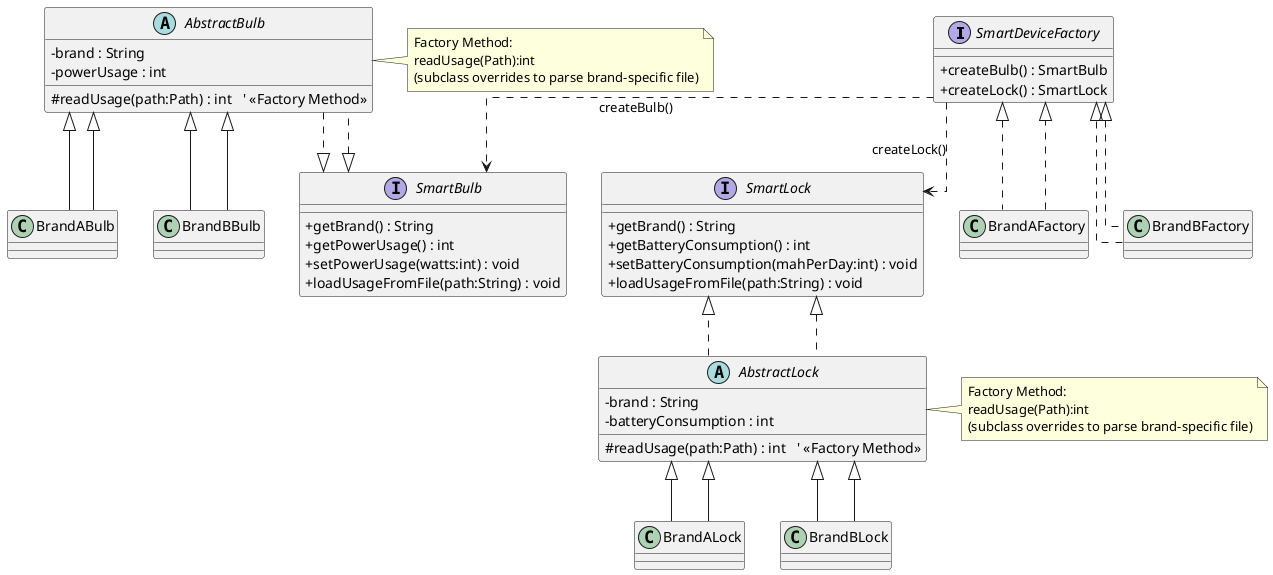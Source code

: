 @startuml
skinparam packageStyle rectangle
skinparam classAttributeIconSize 0
skinparam shadowing false
skinparam linetype ortho

' =============================
' Interfaces
' =============================
interface SmartDeviceFactory {
  + createBulb() : SmartBulb
  + createLock() : SmartLock
}

interface SmartBulb {
  + getBrand() : String
  + getPowerUsage() : int
  + setPowerUsage(watts:int) : void
  + loadUsageFromFile(path:String) : void
}

interface SmartLock {
  + getBrand() : String
  + getBatteryConsumption() : int
  + setBatteryConsumption(mahPerDay:int) : void
  + loadUsageFromFile(path:String) : void
}

' =============================
' Abstract products (Factory Method lives here)
' =============================
abstract class AbstractBulb implements SmartBulb {
  - brand : String
  - powerUsage : int
  # readUsage(path:Path) : int   ' <<Factory Method>>
}

abstract class AbstractLock implements SmartLock {
  - brand : String
  - batteryConsumption : int
  # readUsage(path:Path) : int   ' <<Factory Method>>
}

note right of AbstractBulb
  Factory Method:
  readUsage(Path):int
  (subclass overrides to parse brand-specific file)
end note

note right of AbstractLock
  Factory Method:
  readUsage(Path):int
  (subclass overrides to parse brand-specific file)
end note

' =============================
' Concrete products
' =============================
class BrandABulb extends AbstractBulb
class BrandALock extends AbstractLock

class BrandBBulb extends AbstractBulb
class BrandBLock extends AbstractLock

' =============================
' Concrete factories
' =============================
class BrandAFactory implements SmartDeviceFactory
class BrandBFactory implements SmartDeviceFactory

' =============================
' Relationships
' =============================
SmartDeviceFactory ..> SmartBulb : createBulb()
SmartDeviceFactory ..> SmartLock : createLock()

BrandAFactory ..|> SmartDeviceFactory
BrandBFactory ..|> SmartDeviceFactory

AbstractBulb ..|> SmartBulb
AbstractLock ..|> SmartLock

BrandABulb --|> AbstractBulb
BrandALock --|> AbstractLock
BrandBBulb --|> AbstractBulb
BrandBLock --|> AbstractLock

@enduml


---

```mermaid
classDiagram
  direction TB
  class SmartDeviceFactory {
    <<interface>>
    + createBulb() SmartBulb
    + createLock() SmartLock
  }
  class SmartBulb {
    <<interface>>
    + getBrand() String
    + getPowerUsage() int
    + setPowerUsage(int)
    + loadUsageFromFile(String)
  }
  class SmartLock {
    <<interface>>
    + getBrand() String
    + getBatteryConsumption() int
    + setBatteryConsumption(int)
    + loadUsageFromFile(String)
  }
  class AbstractBulb {
    <<abstract>>
    - brand String
    - powerUsage int
    # readUsage(Path) int
  }
  class AbstractLock {
    <<abstract>>
    - brand String
    - batteryConsumption int
    # readUsage(Path) int
  }
  class BrandABulb
  class BrandALock
  class BrandBBulb
  class BrandBLock
  class BrandAFactory
  class BrandBFactory

  SmartDeviceFactory <|.. BrandAFactory
  SmartDeviceFactory <|.. BrandBFactory

  SmartBulb <|.. AbstractBulb
  SmartLock <|.. AbstractLock

  AbstractBulb <|-- BrandABulb
  AbstractLock <|-- BrandALock
  AbstractBulb <|-- BrandBBulb
  AbstractLock <|-- BrandBLock

  SmartDeviceFactory ..> SmartBulb : createBulb()
  SmartDeviceFactory ..> SmartLock : createLock()

